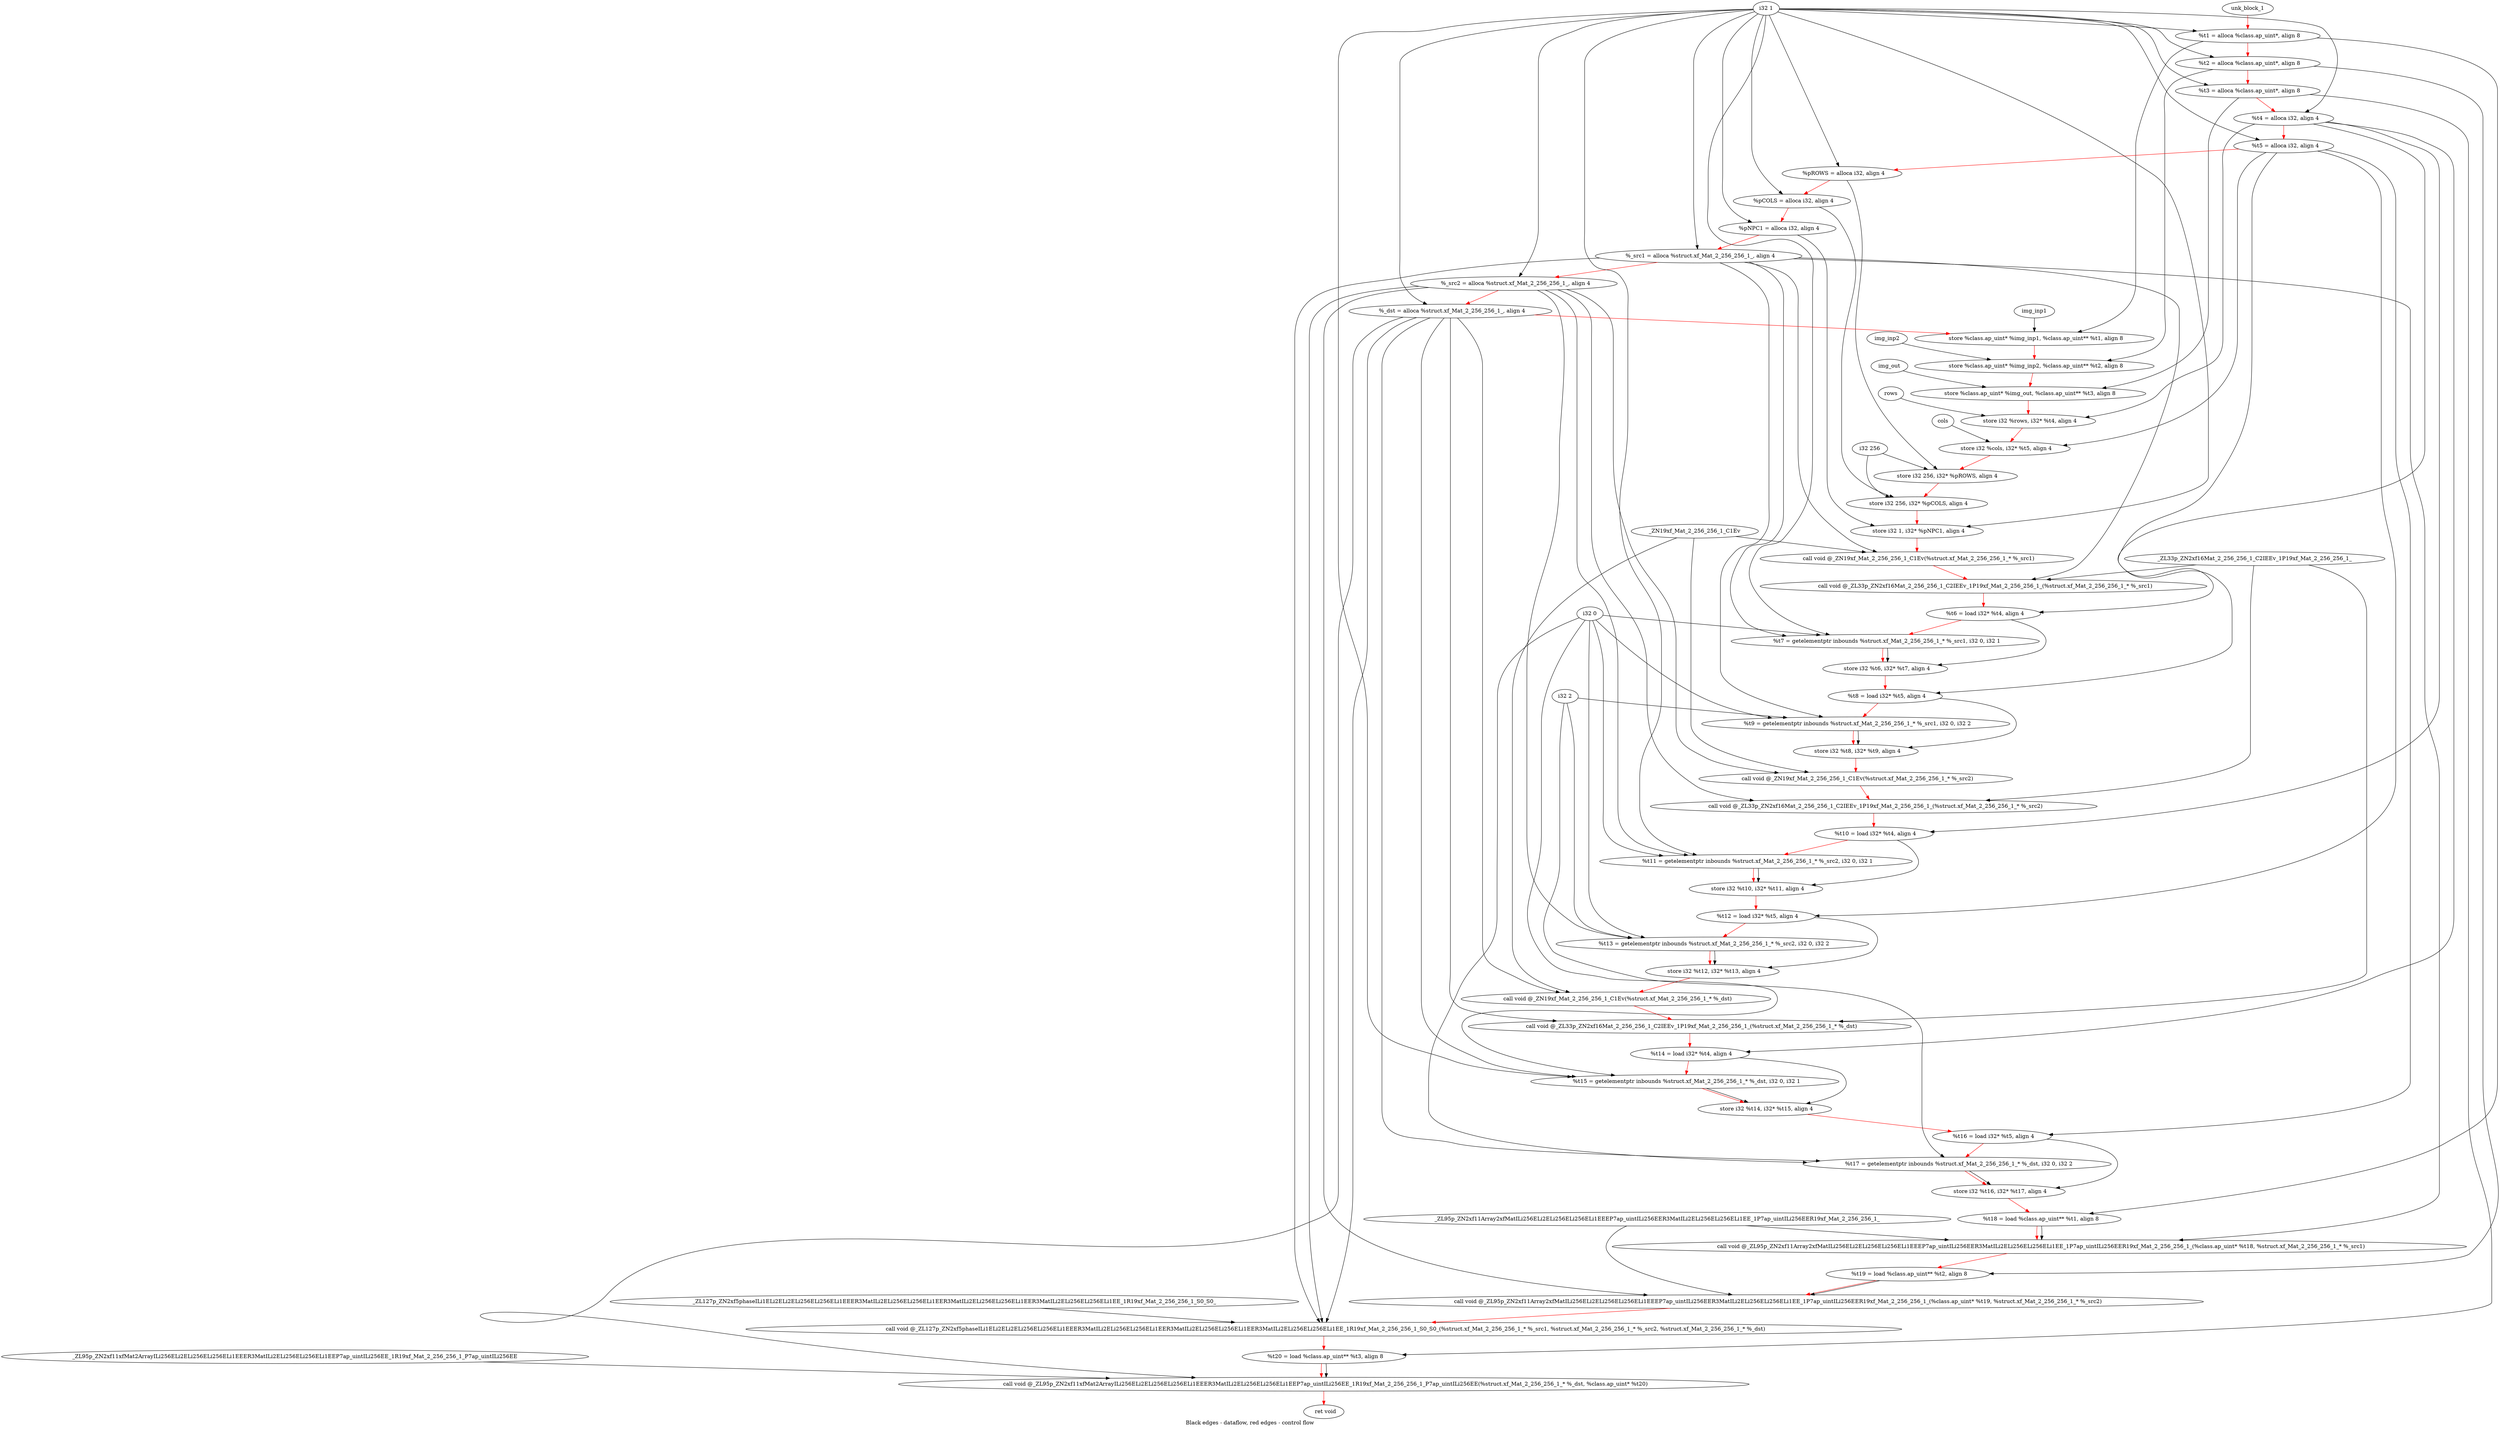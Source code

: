 digraph G {
compound=true
label="Black edges - dataflow, red edges - control flow"
"t1" [label="  %t1 = alloca %class.ap_uint*, align 8"]
"t2" [label="  %t2 = alloca %class.ap_uint*, align 8"]
"t3" [label="  %t3 = alloca %class.ap_uint*, align 8"]
"t4" [label="  %t4 = alloca i32, align 4"]
"t5" [label="  %t5 = alloca i32, align 4"]
"pROWS" [label="  %pROWS = alloca i32, align 4"]
"pCOLS" [label="  %pCOLS = alloca i32, align 4"]
"pNPC1" [label="  %pNPC1 = alloca i32, align 4"]
"_src1" [label="  %_src1 = alloca %struct.xf_Mat_2_256_256_1_, align 4"]
"_src2" [label="  %_src2 = alloca %struct.xf_Mat_2_256_256_1_, align 4"]
"_dst" [label="  %_dst = alloca %struct.xf_Mat_2_256_256_1_, align 4"]
"_1" [label="  store %class.ap_uint* %img_inp1, %class.ap_uint** %t1, align 8"]
"_2" [label="  store %class.ap_uint* %img_inp2, %class.ap_uint** %t2, align 8"]
"_3" [label="  store %class.ap_uint* %img_out, %class.ap_uint** %t3, align 8"]
"_4" [label="  store i32 %rows, i32* %t4, align 4"]
"_5" [label="  store i32 %cols, i32* %t5, align 4"]
"_6" [label="  store i32 256, i32* %pROWS, align 4"]
"_7" [label="  store i32 256, i32* %pCOLS, align 4"]
"_8" [label="  store i32 1, i32* %pNPC1, align 4"]
"_9" [label="  call void @_ZN19xf_Mat_2_256_256_1_C1Ev(%struct.xf_Mat_2_256_256_1_* %_src1)"]
"_10" [label="  call void @_ZL33p_ZN2xf16Mat_2_256_256_1_C2IEEv_1P19xf_Mat_2_256_256_1_(%struct.xf_Mat_2_256_256_1_* %_src1)"]
"t6" [label="  %t6 = load i32* %t4, align 4"]
"t7" [label="  %t7 = getelementptr inbounds %struct.xf_Mat_2_256_256_1_* %_src1, i32 0, i32 1"]
"_11" [label="  store i32 %t6, i32* %t7, align 4"]
"t8" [label="  %t8 = load i32* %t5, align 4"]
"t9" [label="  %t9 = getelementptr inbounds %struct.xf_Mat_2_256_256_1_* %_src1, i32 0, i32 2"]
"_12" [label="  store i32 %t8, i32* %t9, align 4"]
"_13" [label="  call void @_ZN19xf_Mat_2_256_256_1_C1Ev(%struct.xf_Mat_2_256_256_1_* %_src2)"]
"_14" [label="  call void @_ZL33p_ZN2xf16Mat_2_256_256_1_C2IEEv_1P19xf_Mat_2_256_256_1_(%struct.xf_Mat_2_256_256_1_* %_src2)"]
"t10" [label="  %t10 = load i32* %t4, align 4"]
"t11" [label="  %t11 = getelementptr inbounds %struct.xf_Mat_2_256_256_1_* %_src2, i32 0, i32 1"]
"_15" [label="  store i32 %t10, i32* %t11, align 4"]
"t12" [label="  %t12 = load i32* %t5, align 4"]
"t13" [label="  %t13 = getelementptr inbounds %struct.xf_Mat_2_256_256_1_* %_src2, i32 0, i32 2"]
"_16" [label="  store i32 %t12, i32* %t13, align 4"]
"_17" [label="  call void @_ZN19xf_Mat_2_256_256_1_C1Ev(%struct.xf_Mat_2_256_256_1_* %_dst)"]
"_18" [label="  call void @_ZL33p_ZN2xf16Mat_2_256_256_1_C2IEEv_1P19xf_Mat_2_256_256_1_(%struct.xf_Mat_2_256_256_1_* %_dst)"]
"t14" [label="  %t14 = load i32* %t4, align 4"]
"t15" [label="  %t15 = getelementptr inbounds %struct.xf_Mat_2_256_256_1_* %_dst, i32 0, i32 1"]
"_19" [label="  store i32 %t14, i32* %t15, align 4"]
"t16" [label="  %t16 = load i32* %t5, align 4"]
"t17" [label="  %t17 = getelementptr inbounds %struct.xf_Mat_2_256_256_1_* %_dst, i32 0, i32 2"]
"_20" [label="  store i32 %t16, i32* %t17, align 4"]
"t18" [label="  %t18 = load %class.ap_uint** %t1, align 8"]
"_21" [label="  call void @_ZL95p_ZN2xf11Array2xfMatILi256ELi2ELi256ELi256ELi1EEEP7ap_uintILi256EER3MatILi2ELi256ELi256ELi1EE_1P7ap_uintILi256EER19xf_Mat_2_256_256_1_(%class.ap_uint* %t18, %struct.xf_Mat_2_256_256_1_* %_src1)"]
"t19" [label="  %t19 = load %class.ap_uint** %t2, align 8"]
"_22" [label="  call void @_ZL95p_ZN2xf11Array2xfMatILi256ELi2ELi256ELi256ELi1EEEP7ap_uintILi256EER3MatILi2ELi256ELi256ELi1EE_1P7ap_uintILi256EER19xf_Mat_2_256_256_1_(%class.ap_uint* %t19, %struct.xf_Mat_2_256_256_1_* %_src2)"]
"_23" [label="  call void @_ZL127p_ZN2xf5phaseILi1ELi2ELi2ELi256ELi256ELi1EEER3MatILi2ELi256ELi256ELi1EER3MatILi2ELi256ELi256ELi1EER3MatILi2ELi256ELi256ELi1EE_1R19xf_Mat_2_256_256_1_S0_S0_(%struct.xf_Mat_2_256_256_1_* %_src1, %struct.xf_Mat_2_256_256_1_* %_src2, %struct.xf_Mat_2_256_256_1_* %_dst)"]
"t20" [label="  %t20 = load %class.ap_uint** %t3, align 8"]
"_24" [label="  call void @_ZL95p_ZN2xf11xfMat2ArrayILi256ELi2ELi256ELi256ELi1EEER3MatILi2ELi256ELi256ELi1EEP7ap_uintILi256EE_1R19xf_Mat_2_256_256_1_P7ap_uintILi256EE(%struct.xf_Mat_2_256_256_1_* %_dst, %class.ap_uint* %t20)"]
"_25" [label="  ret void"]
"unk_block_1" -> "t1"[color=red]
"i32 1" -> "t1"
"t1" -> "t2"[color=red weight=2]
"i32 1" -> "t2"
"t2" -> "t3"[color=red weight=2]
"i32 1" -> "t3"
"t3" -> "t4"[color=red weight=2]
"i32 1" -> "t4"
"t4" -> "t5"[color=red weight=2]
"i32 1" -> "t5"
"t5" -> "pROWS"[color=red weight=2]
"i32 1" -> "pROWS"
"pROWS" -> "pCOLS"[color=red weight=2]
"i32 1" -> "pCOLS"
"pCOLS" -> "pNPC1"[color=red weight=2]
"i32 1" -> "pNPC1"
"pNPC1" -> "_src1"[color=red weight=2]
"i32 1" -> "_src1"
"_src1" -> "_src2"[color=red weight=2]
"i32 1" -> "_src2"
"_src2" -> "_dst"[color=red weight=2]
"i32 1" -> "_dst"
"_dst" -> "_1"[color=red weight=2]
"img_inp1" -> "_1"
"t1" -> "_1"
"_1" -> "_2"[color=red weight=2]
"img_inp2" -> "_2"
"t2" -> "_2"
"_2" -> "_3"[color=red weight=2]
"img_out" -> "_3"
"t3" -> "_3"
"_3" -> "_4"[color=red weight=2]
"rows" -> "_4"
"t4" -> "_4"
"_4" -> "_5"[color=red weight=2]
"cols" -> "_5"
"t5" -> "_5"
"_5" -> "_6"[color=red weight=2]
"i32 256" -> "_6"
"pROWS" -> "_6"
"_6" -> "_7"[color=red weight=2]
"i32 256" -> "_7"
"pCOLS" -> "_7"
"_7" -> "_8"[color=red weight=2]
"i32 1" -> "_8"
"pNPC1" -> "_8"
"_8" -> "_9"[color=red weight=2]
"_src1" -> "_9"
"_ZN19xf_Mat_2_256_256_1_C1Ev" -> "_9"
"_9" -> "_10"[color=red weight=2]
"_src1" -> "_10"
"_ZL33p_ZN2xf16Mat_2_256_256_1_C2IEEv_1P19xf_Mat_2_256_256_1_" -> "_10"
"_10" -> "t6"[color=red weight=2]
"t4" -> "t6"
"t6" -> "t7"[color=red weight=2]
"_src1" -> "t7"
"i32 0" -> "t7"
"i32 1" -> "t7"
"t7" -> "_11"[color=red weight=2]
"t6" -> "_11"
"t7" -> "_11"
"_11" -> "t8"[color=red weight=2]
"t5" -> "t8"
"t8" -> "t9"[color=red weight=2]
"_src1" -> "t9"
"i32 0" -> "t9"
"i32 2" -> "t9"
"t9" -> "_12"[color=red weight=2]
"t8" -> "_12"
"t9" -> "_12"
"_12" -> "_13"[color=red weight=2]
"_src2" -> "_13"
"_ZN19xf_Mat_2_256_256_1_C1Ev" -> "_13"
"_13" -> "_14"[color=red weight=2]
"_src2" -> "_14"
"_ZL33p_ZN2xf16Mat_2_256_256_1_C2IEEv_1P19xf_Mat_2_256_256_1_" -> "_14"
"_14" -> "t10"[color=red weight=2]
"t4" -> "t10"
"t10" -> "t11"[color=red weight=2]
"_src2" -> "t11"
"i32 0" -> "t11"
"i32 1" -> "t11"
"t11" -> "_15"[color=red weight=2]
"t10" -> "_15"
"t11" -> "_15"
"_15" -> "t12"[color=red weight=2]
"t5" -> "t12"
"t12" -> "t13"[color=red weight=2]
"_src2" -> "t13"
"i32 0" -> "t13"
"i32 2" -> "t13"
"t13" -> "_16"[color=red weight=2]
"t12" -> "_16"
"t13" -> "_16"
"_16" -> "_17"[color=red weight=2]
"_dst" -> "_17"
"_ZN19xf_Mat_2_256_256_1_C1Ev" -> "_17"
"_17" -> "_18"[color=red weight=2]
"_dst" -> "_18"
"_ZL33p_ZN2xf16Mat_2_256_256_1_C2IEEv_1P19xf_Mat_2_256_256_1_" -> "_18"
"_18" -> "t14"[color=red weight=2]
"t4" -> "t14"
"t14" -> "t15"[color=red weight=2]
"_dst" -> "t15"
"i32 0" -> "t15"
"i32 1" -> "t15"
"t15" -> "_19"[color=red weight=2]
"t14" -> "_19"
"t15" -> "_19"
"_19" -> "t16"[color=red weight=2]
"t5" -> "t16"
"t16" -> "t17"[color=red weight=2]
"_dst" -> "t17"
"i32 0" -> "t17"
"i32 2" -> "t17"
"t17" -> "_20"[color=red weight=2]
"t16" -> "_20"
"t17" -> "_20"
"_20" -> "t18"[color=red weight=2]
"t1" -> "t18"
"t18" -> "_21"[color=red weight=2]
"t18" -> "_21"
"_src1" -> "_21"
"_ZL95p_ZN2xf11Array2xfMatILi256ELi2ELi256ELi256ELi1EEEP7ap_uintILi256EER3MatILi2ELi256ELi256ELi1EE_1P7ap_uintILi256EER19xf_Mat_2_256_256_1_" -> "_21"
"_21" -> "t19"[color=red weight=2]
"t2" -> "t19"
"t19" -> "_22"[color=red weight=2]
"t19" -> "_22"
"_src2" -> "_22"
"_ZL95p_ZN2xf11Array2xfMatILi256ELi2ELi256ELi256ELi1EEEP7ap_uintILi256EER3MatILi2ELi256ELi256ELi1EE_1P7ap_uintILi256EER19xf_Mat_2_256_256_1_" -> "_22"
"_22" -> "_23"[color=red weight=2]
"_src1" -> "_23"
"_src2" -> "_23"
"_dst" -> "_23"
"_ZL127p_ZN2xf5phaseILi1ELi2ELi2ELi256ELi256ELi1EEER3MatILi2ELi256ELi256ELi1EER3MatILi2ELi256ELi256ELi1EER3MatILi2ELi256ELi256ELi1EE_1R19xf_Mat_2_256_256_1_S0_S0_" -> "_23"
"_23" -> "t20"[color=red weight=2]
"t3" -> "t20"
"t20" -> "_24"[color=red weight=2]
"_dst" -> "_24"
"t20" -> "_24"
"_ZL95p_ZN2xf11xfMat2ArrayILi256ELi2ELi256ELi256ELi1EEER3MatILi2ELi256ELi256ELi1EEP7ap_uintILi256EE_1R19xf_Mat_2_256_256_1_P7ap_uintILi256EE" -> "_24"
"_24" -> "_25"[color=red weight=2]

}

